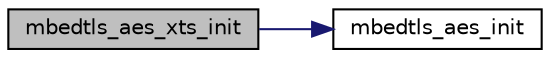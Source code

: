 digraph "mbedtls_aes_xts_init"
{
 // LATEX_PDF_SIZE
  edge [fontname="Helvetica",fontsize="10",labelfontname="Helvetica",labelfontsize="10"];
  node [fontname="Helvetica",fontsize="10",shape=record];
  rankdir="LR";
  Node1 [label="mbedtls_aes_xts_init",height=0.2,width=0.4,color="black", fillcolor="grey75", style="filled", fontcolor="black",tooltip="This function initializes the specified AES XTS context."];
  Node1 -> Node2 [color="midnightblue",fontsize="10",style="solid",fontname="Helvetica"];
  Node2 [label="mbedtls_aes_init",height=0.2,width=0.4,color="black", fillcolor="white", style="filled",URL="$dd/d34/aes_8c.html#aa72dac8d698ab861843ef74ce8ebf62c",tooltip="This function initializes the specified AES context."];
}
